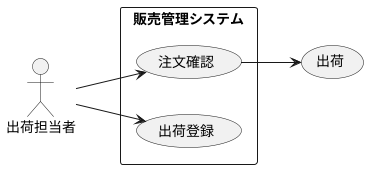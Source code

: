 @startuml
left to right direction
actor 出荷担当者
usecase 出荷
rectangle "販売管理システム" as system {
usecase 注文確認
usecase 出荷登録
}
出荷担当者 --> 注文確認 
注文確認 --> 出荷
出荷担当者 --> 出荷登録
@enduml
